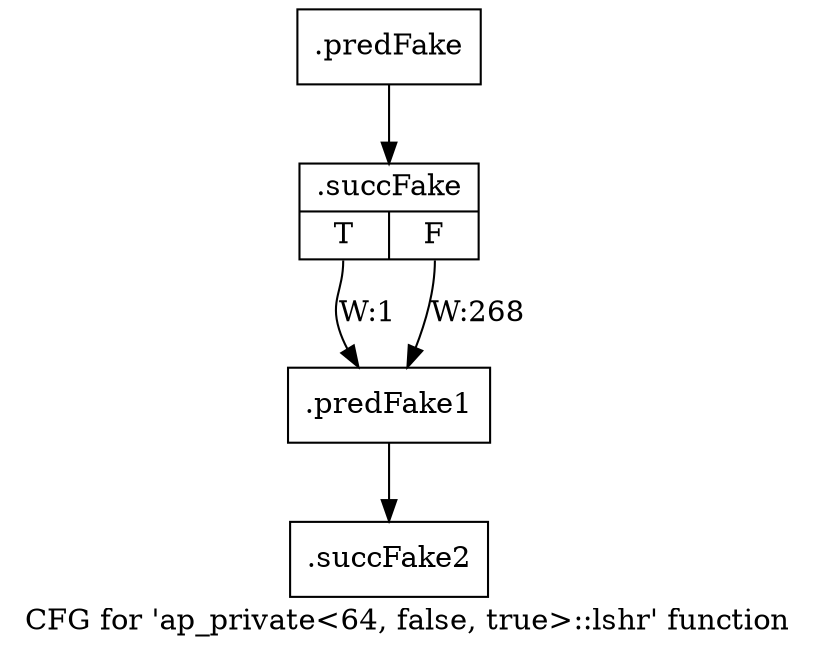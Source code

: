 digraph "CFG for 'ap_private\<64, false, true\>::lshr' function" {
	label="CFG for 'ap_private\<64, false, true\>::lshr' function";

	Node0x5f009a0 [shape=record,filename="",linenumber="",label="{.predFake}"];
	Node0x5f009a0 -> Node0x62f2960[ callList="" memoryops="" filename="/mnt/xilinx/Vitis_HLS/2021.2/include/etc/ap_private.h" execusionnum="267"];
	Node0x62f2960 [shape=record,filename="/mnt/xilinx/Vitis_HLS/2021.2/include/etc/ap_private.h",linenumber="1862",label="{.succFake|{<s0>T|<s1>F}}"];
	Node0x62f2960:s0 -> Node0x5f01680[label="W:1" callList="" memoryops="" filename="/mnt/xilinx/Vitis_HLS/2021.2/include/etc/ap_private.h" execusionnum="0"];
	Node0x62f2960:s1 -> Node0x5f01680[label="W:268" callList="" memoryops="" filename="/mnt/xilinx/Vitis_HLS/2021.2/include/etc/ap_private.h" execusionnum="267"];
	Node0x5f01680 [shape=record,filename="/mnt/xilinx/Vitis_HLS/2021.2/include/etc/ap_private.h",linenumber="1862",label="{.predFake1}"];
	Node0x5f01680 -> Node0x62f2c60[ callList="" memoryops="" filename="/mnt/xilinx/Vitis_HLS/2021.2/include/etc/ap_private.h" execusionnum="267"];
	Node0x62f2c60 [shape=record,filename="/mnt/xilinx/Vitis_HLS/2021.2/include/etc/ap_private.h",linenumber="1862",label="{.succFake2}"];
}
